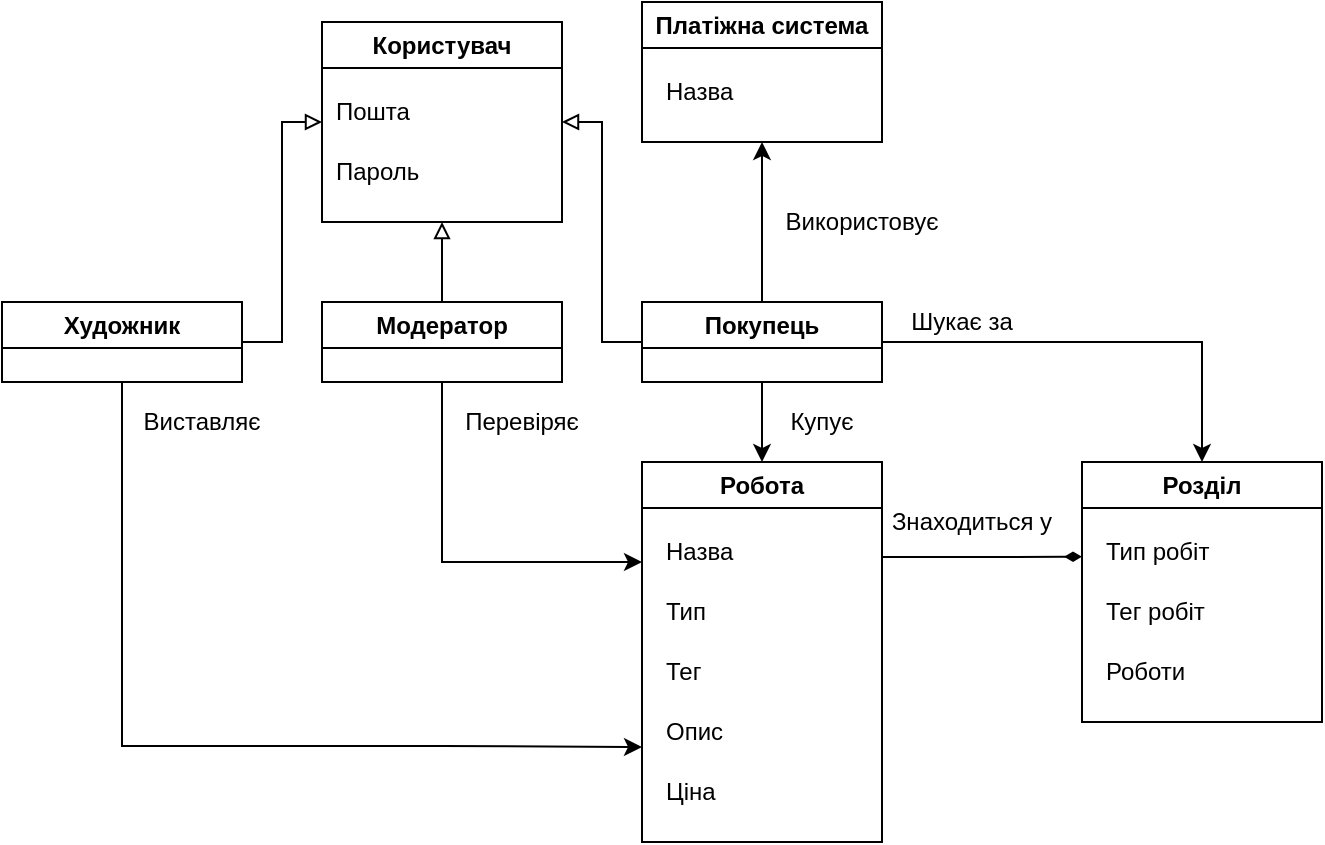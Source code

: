 <mxfile version="20.5.3"><diagram id="SoLddoXuhp9_HnauZEaO" name="Страница 1"><mxGraphModel dx="997" dy="571" grid="1" gridSize="10" guides="1" tooltips="1" connect="1" arrows="1" fold="1" page="1" pageScale="1" pageWidth="827" pageHeight="1169" math="0" shadow="0"><root><mxCell id="0"/><mxCell id="1" parent="0"/><mxCell id="kbwNjp8Gz0LEqpYNuc0o-5" value="Користувач" style="swimlane;whiteSpace=wrap;html=1;" vertex="1" parent="1"><mxGeometry x="230" y="60" width="120" height="100" as="geometry"/></mxCell><mxCell id="kbwNjp8Gz0LEqpYNuc0o-14" value="Пошта" style="text;html=1;align=left;verticalAlign=middle;resizable=0;points=[];autosize=1;strokeColor=none;fillColor=none;" vertex="1" parent="kbwNjp8Gz0LEqpYNuc0o-5"><mxGeometry x="5" y="30" width="60" height="30" as="geometry"/></mxCell><mxCell id="kbwNjp8Gz0LEqpYNuc0o-21" value="Пароль" style="text;html=1;align=left;verticalAlign=middle;resizable=0;points=[];autosize=1;strokeColor=none;fillColor=none;" vertex="1" parent="kbwNjp8Gz0LEqpYNuc0o-5"><mxGeometry x="5" y="60" width="70" height="30" as="geometry"/></mxCell><mxCell id="kbwNjp8Gz0LEqpYNuc0o-63" style="edgeStyle=orthogonalEdgeStyle;rounded=0;orthogonalLoop=1;jettySize=auto;html=1;exitX=1;exitY=0.25;exitDx=0;exitDy=0;endArrow=diamondThin;endFill=1;" edge="1" parent="1" source="kbwNjp8Gz0LEqpYNuc0o-10"><mxGeometry relative="1" as="geometry"><mxPoint x="610" y="327.333" as="targetPoint"/></mxGeometry></mxCell><mxCell id="kbwNjp8Gz0LEqpYNuc0o-10" value="Робота" style="swimlane;whiteSpace=wrap;html=1;" vertex="1" parent="1"><mxGeometry x="390" y="280" width="120" height="190" as="geometry"/></mxCell><mxCell id="kbwNjp8Gz0LEqpYNuc0o-27" value="Назва" style="text;html=1;align=left;verticalAlign=middle;resizable=0;points=[];autosize=1;strokeColor=none;fillColor=none;" vertex="1" parent="kbwNjp8Gz0LEqpYNuc0o-10"><mxGeometry x="10" y="30" width="60" height="30" as="geometry"/></mxCell><mxCell id="kbwNjp8Gz0LEqpYNuc0o-28" value="Тип" style="text;html=1;align=left;verticalAlign=middle;resizable=0;points=[];autosize=1;strokeColor=none;fillColor=none;" vertex="1" parent="kbwNjp8Gz0LEqpYNuc0o-10"><mxGeometry x="10" y="60" width="40" height="30" as="geometry"/></mxCell><mxCell id="kbwNjp8Gz0LEqpYNuc0o-29" value="Тег" style="text;html=1;align=left;verticalAlign=middle;resizable=0;points=[];autosize=1;strokeColor=none;fillColor=none;" vertex="1" parent="kbwNjp8Gz0LEqpYNuc0o-10"><mxGeometry x="10" y="90" width="40" height="30" as="geometry"/></mxCell><mxCell id="kbwNjp8Gz0LEqpYNuc0o-30" value="Опис" style="text;html=1;align=left;verticalAlign=middle;resizable=0;points=[];autosize=1;strokeColor=none;fillColor=none;" vertex="1" parent="kbwNjp8Gz0LEqpYNuc0o-10"><mxGeometry x="10" y="120" width="50" height="30" as="geometry"/></mxCell><mxCell id="kbwNjp8Gz0LEqpYNuc0o-31" value="Ціна" style="text;html=1;align=left;verticalAlign=middle;resizable=0;points=[];autosize=1;strokeColor=none;fillColor=none;" vertex="1" parent="kbwNjp8Gz0LEqpYNuc0o-10"><mxGeometry x="10" y="150" width="50" height="30" as="geometry"/></mxCell><mxCell id="kbwNjp8Gz0LEqpYNuc0o-45" style="edgeStyle=orthogonalEdgeStyle;rounded=0;orthogonalLoop=1;jettySize=auto;html=1;entryX=0.5;entryY=1;entryDx=0;entryDy=0;endArrow=block;endFill=0;" edge="1" parent="1" source="kbwNjp8Gz0LEqpYNuc0o-11" target="kbwNjp8Gz0LEqpYNuc0o-5"><mxGeometry relative="1" as="geometry"/></mxCell><mxCell id="kbwNjp8Gz0LEqpYNuc0o-55" style="edgeStyle=orthogonalEdgeStyle;rounded=0;orthogonalLoop=1;jettySize=auto;html=1;" edge="1" parent="1" source="kbwNjp8Gz0LEqpYNuc0o-11"><mxGeometry relative="1" as="geometry"><mxPoint x="390" y="330" as="targetPoint"/><Array as="points"><mxPoint x="290" y="330"/></Array></mxGeometry></mxCell><mxCell id="kbwNjp8Gz0LEqpYNuc0o-11" value="Модератор" style="swimlane;whiteSpace=wrap;html=1;" vertex="1" parent="1"><mxGeometry x="230" y="200" width="120" height="40" as="geometry"/></mxCell><mxCell id="kbwNjp8Gz0LEqpYNuc0o-12" value="Платіжна система" style="swimlane;whiteSpace=wrap;html=1;" vertex="1" parent="1"><mxGeometry x="390" y="50" width="120" height="70" as="geometry"><mxRectangle x="480" y="50" width="150" height="30" as="alternateBounds"/></mxGeometry></mxCell><mxCell id="kbwNjp8Gz0LEqpYNuc0o-23" value="Назва" style="text;html=1;align=left;verticalAlign=middle;resizable=0;points=[];autosize=1;strokeColor=none;fillColor=none;" vertex="1" parent="kbwNjp8Gz0LEqpYNuc0o-12"><mxGeometry x="10" y="30" width="60" height="30" as="geometry"/></mxCell><mxCell id="kbwNjp8Gz0LEqpYNuc0o-13" value="Розділ" style="swimlane;whiteSpace=wrap;html=1;" vertex="1" parent="1"><mxGeometry x="610" y="280" width="120" height="130" as="geometry"/></mxCell><mxCell id="kbwNjp8Gz0LEqpYNuc0o-33" value="Тип робіт" style="text;html=1;align=left;verticalAlign=middle;resizable=0;points=[];autosize=1;strokeColor=none;fillColor=none;" vertex="1" parent="kbwNjp8Gz0LEqpYNuc0o-13"><mxGeometry x="10" y="30" width="80" height="30" as="geometry"/></mxCell><mxCell id="kbwNjp8Gz0LEqpYNuc0o-34" value="Тег робіт" style="text;html=1;align=left;verticalAlign=middle;resizable=0;points=[];autosize=1;strokeColor=none;fillColor=none;" vertex="1" parent="kbwNjp8Gz0LEqpYNuc0o-13"><mxGeometry x="10" y="60" width="70" height="30" as="geometry"/></mxCell><mxCell id="kbwNjp8Gz0LEqpYNuc0o-59" value="Роботи" style="text;html=1;align=left;verticalAlign=middle;resizable=0;points=[];autosize=1;strokeColor=none;fillColor=none;" vertex="1" parent="kbwNjp8Gz0LEqpYNuc0o-13"><mxGeometry x="10" y="90" width="60" height="30" as="geometry"/></mxCell><mxCell id="kbwNjp8Gz0LEqpYNuc0o-46" style="edgeStyle=orthogonalEdgeStyle;rounded=0;orthogonalLoop=1;jettySize=auto;html=1;entryX=0;entryY=0.5;entryDx=0;entryDy=0;endArrow=block;endFill=0;" edge="1" parent="1" source="kbwNjp8Gz0LEqpYNuc0o-35" target="kbwNjp8Gz0LEqpYNuc0o-5"><mxGeometry relative="1" as="geometry"/></mxCell><mxCell id="kbwNjp8Gz0LEqpYNuc0o-56" style="edgeStyle=orthogonalEdgeStyle;rounded=0;orthogonalLoop=1;jettySize=auto;html=1;entryX=0;entryY=0.75;entryDx=0;entryDy=0;" edge="1" parent="1" source="kbwNjp8Gz0LEqpYNuc0o-35" target="kbwNjp8Gz0LEqpYNuc0o-10"><mxGeometry relative="1" as="geometry"><Array as="points"><mxPoint x="130" y="422"/><mxPoint x="290" y="422"/></Array></mxGeometry></mxCell><mxCell id="kbwNjp8Gz0LEqpYNuc0o-35" value="Художник" style="swimlane;whiteSpace=wrap;html=1;" vertex="1" parent="1"><mxGeometry x="70" y="200" width="120" height="40" as="geometry"/></mxCell><mxCell id="kbwNjp8Gz0LEqpYNuc0o-42" style="edgeStyle=orthogonalEdgeStyle;rounded=0;orthogonalLoop=1;jettySize=auto;html=1;entryX=0.5;entryY=0;entryDx=0;entryDy=0;" edge="1" parent="1" source="kbwNjp8Gz0LEqpYNuc0o-38" target="kbwNjp8Gz0LEqpYNuc0o-13"><mxGeometry relative="1" as="geometry"/></mxCell><mxCell id="kbwNjp8Gz0LEqpYNuc0o-47" style="edgeStyle=orthogonalEdgeStyle;rounded=0;orthogonalLoop=1;jettySize=auto;html=1;entryX=1;entryY=0.5;entryDx=0;entryDy=0;endArrow=block;endFill=0;" edge="1" parent="1" source="kbwNjp8Gz0LEqpYNuc0o-38" target="kbwNjp8Gz0LEqpYNuc0o-5"><mxGeometry relative="1" as="geometry"/></mxCell><mxCell id="kbwNjp8Gz0LEqpYNuc0o-49" style="edgeStyle=orthogonalEdgeStyle;rounded=0;orthogonalLoop=1;jettySize=auto;html=1;entryX=0.5;entryY=1;entryDx=0;entryDy=0;" edge="1" parent="1" source="kbwNjp8Gz0LEqpYNuc0o-38" target="kbwNjp8Gz0LEqpYNuc0o-12"><mxGeometry relative="1" as="geometry"/></mxCell><mxCell id="kbwNjp8Gz0LEqpYNuc0o-52" style="edgeStyle=orthogonalEdgeStyle;rounded=0;orthogonalLoop=1;jettySize=auto;html=1;entryX=0.5;entryY=0;entryDx=0;entryDy=0;" edge="1" parent="1" source="kbwNjp8Gz0LEqpYNuc0o-38" target="kbwNjp8Gz0LEqpYNuc0o-10"><mxGeometry relative="1" as="geometry"/></mxCell><mxCell id="kbwNjp8Gz0LEqpYNuc0o-38" value="Покупець" style="swimlane;whiteSpace=wrap;html=1;" vertex="1" parent="1"><mxGeometry x="390" y="200" width="120" height="40" as="geometry"/></mxCell><mxCell id="kbwNjp8Gz0LEqpYNuc0o-43" value="Використовує" style="text;html=1;strokeColor=none;fillColor=none;align=center;verticalAlign=middle;whiteSpace=wrap;rounded=0;" vertex="1" parent="1"><mxGeometry x="470" y="150" width="60" height="20" as="geometry"/></mxCell><mxCell id="kbwNjp8Gz0LEqpYNuc0o-44" value="Шукає за" style="text;html=1;strokeColor=none;fillColor=none;align=center;verticalAlign=middle;whiteSpace=wrap;rounded=0;" vertex="1" parent="1"><mxGeometry x="520" y="200" width="60" height="20" as="geometry"/></mxCell><mxCell id="kbwNjp8Gz0LEqpYNuc0o-53" value="Купує" style="text;html=1;strokeColor=none;fillColor=none;align=center;verticalAlign=middle;whiteSpace=wrap;rounded=0;" vertex="1" parent="1"><mxGeometry x="450" y="250" width="60" height="20" as="geometry"/></mxCell><mxCell id="kbwNjp8Gz0LEqpYNuc0o-57" value="Виставляє" style="text;html=1;strokeColor=none;fillColor=none;align=center;verticalAlign=middle;whiteSpace=wrap;rounded=0;" vertex="1" parent="1"><mxGeometry x="140" y="250" width="60" height="20" as="geometry"/></mxCell><mxCell id="kbwNjp8Gz0LEqpYNuc0o-58" value="Перевіряє" style="text;html=1;strokeColor=none;fillColor=none;align=center;verticalAlign=middle;whiteSpace=wrap;rounded=0;" vertex="1" parent="1"><mxGeometry x="300" y="250" width="60" height="20" as="geometry"/></mxCell><mxCell id="kbwNjp8Gz0LEqpYNuc0o-61" value="Знаходиться у" style="text;html=1;strokeColor=none;fillColor=none;align=center;verticalAlign=middle;whiteSpace=wrap;rounded=0;" vertex="1" parent="1"><mxGeometry x="510" y="300" width="90" height="20" as="geometry"/></mxCell></root></mxGraphModel></diagram></mxfile>